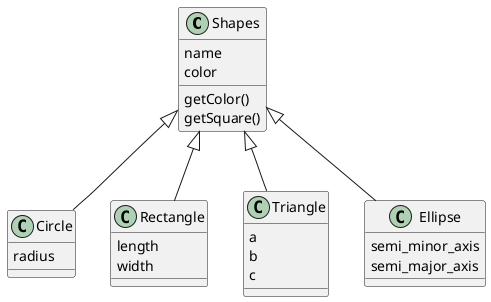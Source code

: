 @startuml
Shapes <|-- Circle

Circle : radius

Shapes : name
Shapes : color
Shapes : getColor()
Shapes : getSquare()



Shapes <|-- Rectangle
Rectangle : length
Rectangle : width

Shapes <|-- Triangle
Triangle : a
Triangle : b
Triangle : c

Shapes <|-- Ellipse
Ellipse : semi_minor_axis
Ellipse : semi_major_axis

@enduml
